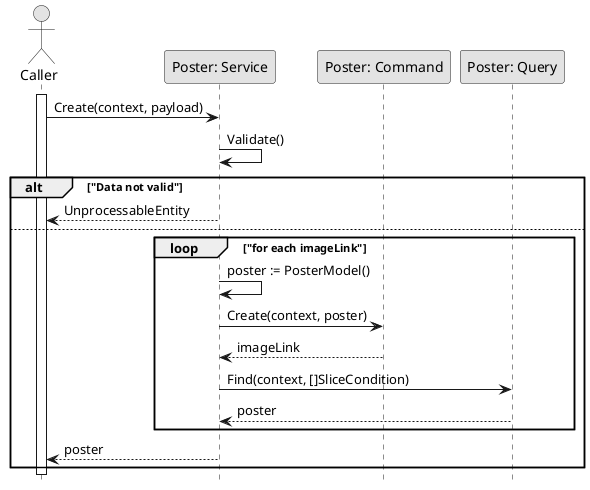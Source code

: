 @startuml CreatePoster

skinparam Monochrome true
skinparam Shadowing false
hide footbox

actor Caller
participant "Poster: Service" as PosterService
participant "Poster: Command" as PosterCommand
participant "Poster: Query" as PosterQuery

activate Caller

Caller->PosterService: Create(context, payload)
PosterService->PosterService: Validate()

alt "Data not valid"
    PosterService-->Caller: UnprocessableEntity
else
    loop "for each imageLink"
        PosterService->PosterService: poster := PosterModel()
        PosterService->PosterCommand: Create(context, poster)
        PosterCommand-->PosterService: imageLink

        PosterService->PosterQuery: Find(context, []SliceCondition)
        PosterQuery-->PosterService: poster
    end
    PosterService-->Caller: poster
    deactivate PosterService
end

deactivate Caller

@enduml